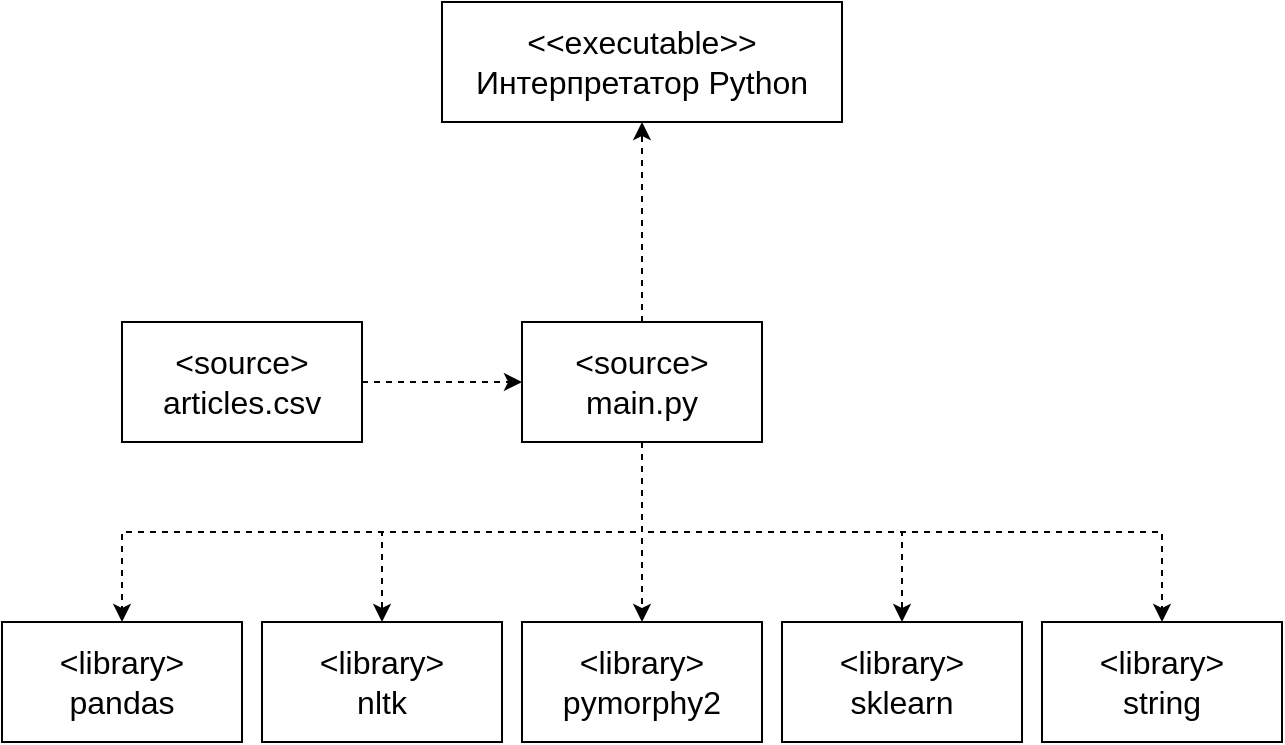 <mxfile version="20.6.2" type="device"><diagram id="eMl33vDEXfqGHzXozNjN" name="Страница 1"><mxGraphModel dx="782" dy="738" grid="1" gridSize="10" guides="1" tooltips="1" connect="1" arrows="1" fold="1" page="1" pageScale="1" pageWidth="827" pageHeight="1169" math="0" shadow="0"><root><mxCell id="0"/><mxCell id="1" parent="0"/><mxCell id="zK8t__4yWMMyvNrIIKua-26" style="edgeStyle=orthogonalEdgeStyle;rounded=0;orthogonalLoop=1;jettySize=auto;html=1;exitX=0.5;exitY=1;exitDx=0;exitDy=0;entryX=0.5;entryY=0;entryDx=0;entryDy=0;dashed=1;fontSize=16;" edge="1" parent="1" source="zK8t__4yWMMyvNrIIKua-2" target="zK8t__4yWMMyvNrIIKua-9"><mxGeometry relative="1" as="geometry"/></mxCell><mxCell id="zK8t__4yWMMyvNrIIKua-27" style="edgeStyle=orthogonalEdgeStyle;rounded=0;orthogonalLoop=1;jettySize=auto;html=1;exitX=0.5;exitY=1;exitDx=0;exitDy=0;entryX=0.5;entryY=0;entryDx=0;entryDy=0;dashed=1;fontSize=16;" edge="1" parent="1" source="zK8t__4yWMMyvNrIIKua-2" target="zK8t__4yWMMyvNrIIKua-8"><mxGeometry relative="1" as="geometry"/></mxCell><mxCell id="zK8t__4yWMMyvNrIIKua-28" style="edgeStyle=orthogonalEdgeStyle;rounded=0;orthogonalLoop=1;jettySize=auto;html=1;exitX=0.5;exitY=1;exitDx=0;exitDy=0;entryX=0.5;entryY=0;entryDx=0;entryDy=0;dashed=1;fontSize=16;" edge="1" parent="1" source="zK8t__4yWMMyvNrIIKua-2" target="zK8t__4yWMMyvNrIIKua-12"><mxGeometry relative="1" as="geometry"/></mxCell><mxCell id="zK8t__4yWMMyvNrIIKua-29" style="edgeStyle=orthogonalEdgeStyle;rounded=0;orthogonalLoop=1;jettySize=auto;html=1;exitX=0.5;exitY=1;exitDx=0;exitDy=0;entryX=0.5;entryY=0;entryDx=0;entryDy=0;dashed=1;fontSize=16;" edge="1" parent="1" source="zK8t__4yWMMyvNrIIKua-2" target="zK8t__4yWMMyvNrIIKua-10"><mxGeometry relative="1" as="geometry"/></mxCell><mxCell id="zK8t__4yWMMyvNrIIKua-30" style="edgeStyle=orthogonalEdgeStyle;rounded=0;orthogonalLoop=1;jettySize=auto;html=1;exitX=0.5;exitY=1;exitDx=0;exitDy=0;entryX=0.5;entryY=0;entryDx=0;entryDy=0;dashed=1;fontSize=16;" edge="1" parent="1" source="zK8t__4yWMMyvNrIIKua-2" target="zK8t__4yWMMyvNrIIKua-11"><mxGeometry relative="1" as="geometry"/></mxCell><mxCell id="zK8t__4yWMMyvNrIIKua-31" style="edgeStyle=orthogonalEdgeStyle;rounded=0;orthogonalLoop=1;jettySize=auto;html=1;exitX=0.5;exitY=0;exitDx=0;exitDy=0;entryX=0.5;entryY=1;entryDx=0;entryDy=0;dashed=1;fontSize=16;" edge="1" parent="1" source="zK8t__4yWMMyvNrIIKua-2" target="zK8t__4yWMMyvNrIIKua-25"><mxGeometry relative="1" as="geometry"/></mxCell><mxCell id="zK8t__4yWMMyvNrIIKua-2" value="&lt;font style=&quot;font-size: 16px;&quot;&gt;&amp;lt;source&amp;gt;&lt;br&gt;main.py&lt;/font&gt;" style="rounded=0;whiteSpace=wrap;html=1;" vertex="1" parent="1"><mxGeometry x="400" y="320" width="120" height="60" as="geometry"/></mxCell><mxCell id="zK8t__4yWMMyvNrIIKua-14" style="edgeStyle=orthogonalEdgeStyle;rounded=0;orthogonalLoop=1;jettySize=auto;html=1;exitX=1;exitY=0.5;exitDx=0;exitDy=0;entryX=0;entryY=0.5;entryDx=0;entryDy=0;dashed=1;fontSize=16;" edge="1" parent="1" source="zK8t__4yWMMyvNrIIKua-3" target="zK8t__4yWMMyvNrIIKua-2"><mxGeometry relative="1" as="geometry"/></mxCell><mxCell id="zK8t__4yWMMyvNrIIKua-3" value="&amp;lt;source&amp;gt;&lt;br&gt;articles.csv" style="rounded=0;whiteSpace=wrap;html=1;fontSize=16;" vertex="1" parent="1"><mxGeometry x="200" y="320" width="120" height="60" as="geometry"/></mxCell><mxCell id="zK8t__4yWMMyvNrIIKua-8" value="&amp;lt;library&amp;gt;&lt;br&gt;nltk" style="rounded=0;whiteSpace=wrap;html=1;fontSize=16;" vertex="1" parent="1"><mxGeometry x="270" y="470" width="120" height="60" as="geometry"/></mxCell><mxCell id="zK8t__4yWMMyvNrIIKua-9" value="&amp;lt;library&amp;gt;&lt;br&gt;pandas" style="rounded=0;whiteSpace=wrap;html=1;fontSize=16;" vertex="1" parent="1"><mxGeometry x="140" y="470" width="120" height="60" as="geometry"/></mxCell><mxCell id="zK8t__4yWMMyvNrIIKua-10" value="&amp;lt;library&amp;gt;&lt;br&gt;sklearn" style="rounded=0;whiteSpace=wrap;html=1;fontSize=16;" vertex="1" parent="1"><mxGeometry x="530" y="470" width="120" height="60" as="geometry"/></mxCell><mxCell id="zK8t__4yWMMyvNrIIKua-11" value="&amp;lt;library&amp;gt;&lt;br&gt;string" style="rounded=0;whiteSpace=wrap;html=1;fontSize=16;" vertex="1" parent="1"><mxGeometry x="660" y="470" width="120" height="60" as="geometry"/></mxCell><mxCell id="zK8t__4yWMMyvNrIIKua-12" value="&amp;lt;library&amp;gt;&lt;br&gt;pymorphy2" style="rounded=0;whiteSpace=wrap;html=1;fontSize=16;" vertex="1" parent="1"><mxGeometry x="400" y="470" width="120" height="60" as="geometry"/></mxCell><mxCell id="zK8t__4yWMMyvNrIIKua-25" value="&amp;lt;&amp;lt;executable&amp;gt;&amp;gt;&lt;br&gt;Интерпретатор Python" style="rounded=0;whiteSpace=wrap;html=1;fontSize=16;" vertex="1" parent="1"><mxGeometry x="360" y="160" width="200" height="60" as="geometry"/></mxCell></root></mxGraphModel></diagram></mxfile>